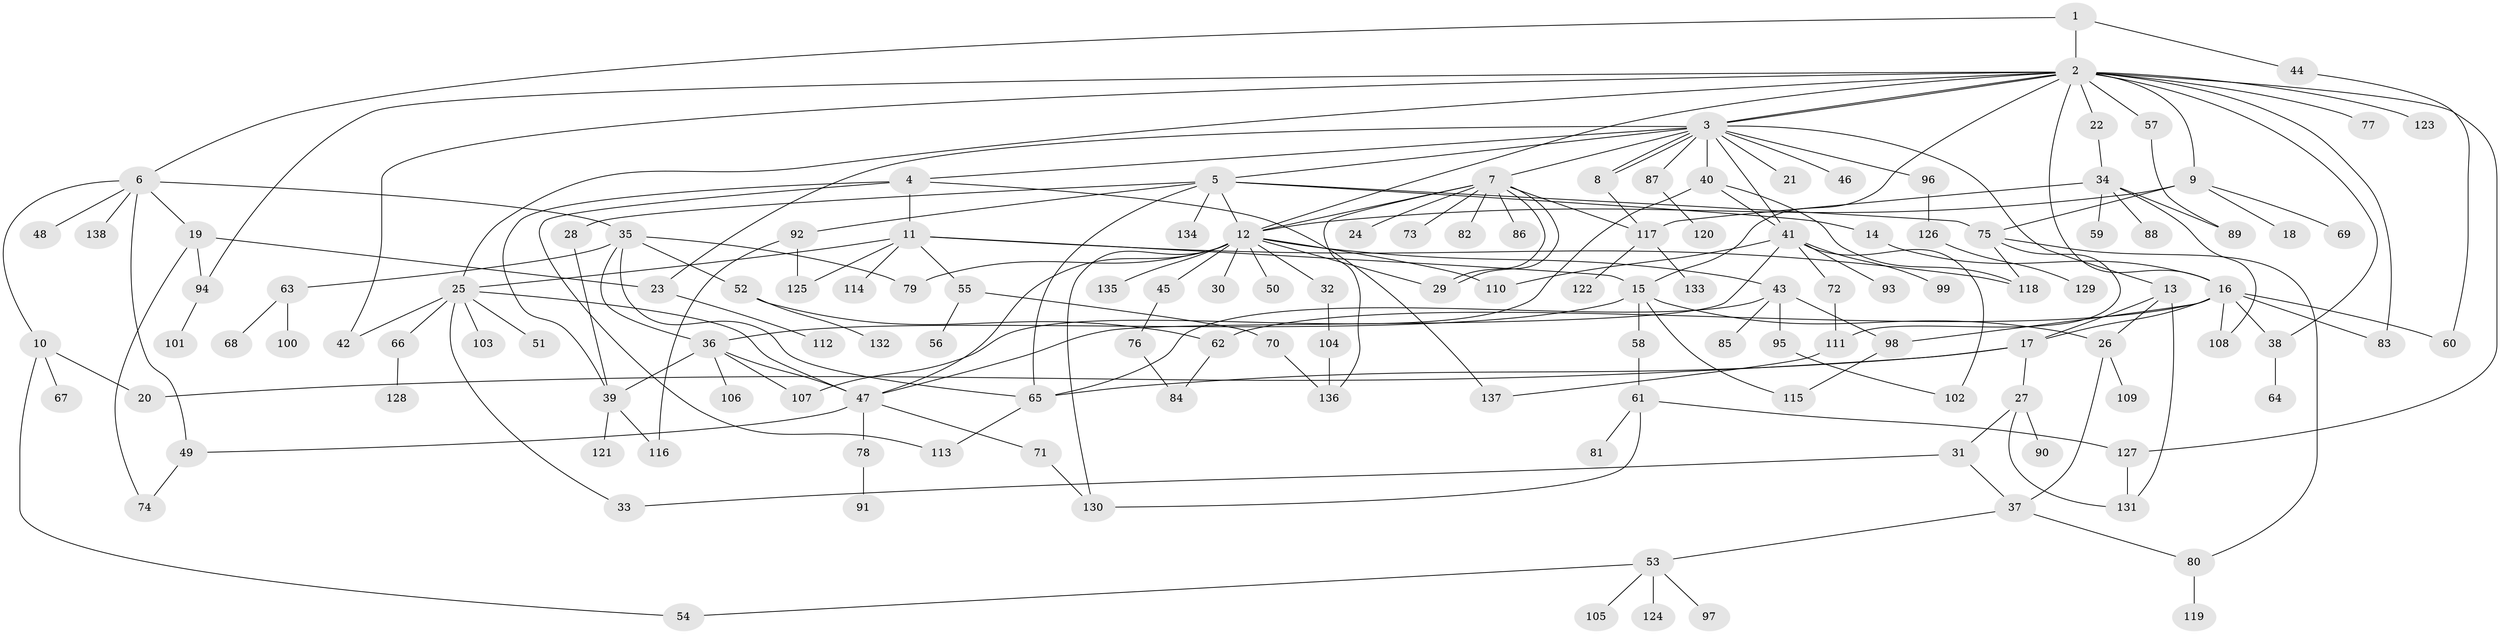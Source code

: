 // coarse degree distribution, {3: 0.10891089108910891, 28: 0.009900990099009901, 13: 0.009900990099009901, 5: 0.04950495049504951, 9: 0.039603960396039604, 8: 0.039603960396039604, 6: 0.039603960396039604, 2: 0.2376237623762376, 10: 0.009900990099009901, 4: 0.009900990099009901, 1: 0.4158415841584158, 7: 0.0297029702970297}
// Generated by graph-tools (version 1.1) at 2025/51/02/27/25 19:51:58]
// undirected, 138 vertices, 199 edges
graph export_dot {
graph [start="1"]
  node [color=gray90,style=filled];
  1;
  2;
  3;
  4;
  5;
  6;
  7;
  8;
  9;
  10;
  11;
  12;
  13;
  14;
  15;
  16;
  17;
  18;
  19;
  20;
  21;
  22;
  23;
  24;
  25;
  26;
  27;
  28;
  29;
  30;
  31;
  32;
  33;
  34;
  35;
  36;
  37;
  38;
  39;
  40;
  41;
  42;
  43;
  44;
  45;
  46;
  47;
  48;
  49;
  50;
  51;
  52;
  53;
  54;
  55;
  56;
  57;
  58;
  59;
  60;
  61;
  62;
  63;
  64;
  65;
  66;
  67;
  68;
  69;
  70;
  71;
  72;
  73;
  74;
  75;
  76;
  77;
  78;
  79;
  80;
  81;
  82;
  83;
  84;
  85;
  86;
  87;
  88;
  89;
  90;
  91;
  92;
  93;
  94;
  95;
  96;
  97;
  98;
  99;
  100;
  101;
  102;
  103;
  104;
  105;
  106;
  107;
  108;
  109;
  110;
  111;
  112;
  113;
  114;
  115;
  116;
  117;
  118;
  119;
  120;
  121;
  122;
  123;
  124;
  125;
  126;
  127;
  128;
  129;
  130;
  131;
  132;
  133;
  134;
  135;
  136;
  137;
  138;
  1 -- 2;
  1 -- 6;
  1 -- 44;
  2 -- 3;
  2 -- 3;
  2 -- 9;
  2 -- 12;
  2 -- 15;
  2 -- 16;
  2 -- 22;
  2 -- 25;
  2 -- 38;
  2 -- 42;
  2 -- 57;
  2 -- 77;
  2 -- 83;
  2 -- 94;
  2 -- 123;
  2 -- 127;
  3 -- 4;
  3 -- 5;
  3 -- 7;
  3 -- 8;
  3 -- 8;
  3 -- 13;
  3 -- 21;
  3 -- 23;
  3 -- 40;
  3 -- 41;
  3 -- 46;
  3 -- 87;
  3 -- 96;
  4 -- 11;
  4 -- 39;
  4 -- 113;
  4 -- 137;
  5 -- 12;
  5 -- 14;
  5 -- 28;
  5 -- 65;
  5 -- 75;
  5 -- 92;
  5 -- 134;
  6 -- 10;
  6 -- 19;
  6 -- 35;
  6 -- 48;
  6 -- 49;
  6 -- 138;
  7 -- 12;
  7 -- 24;
  7 -- 29;
  7 -- 29;
  7 -- 73;
  7 -- 82;
  7 -- 86;
  7 -- 117;
  7 -- 136;
  8 -- 117;
  9 -- 12;
  9 -- 18;
  9 -- 69;
  9 -- 75;
  10 -- 20;
  10 -- 54;
  10 -- 67;
  11 -- 15;
  11 -- 25;
  11 -- 55;
  11 -- 114;
  11 -- 118;
  11 -- 125;
  12 -- 29;
  12 -- 30;
  12 -- 32;
  12 -- 43;
  12 -- 45;
  12 -- 47;
  12 -- 50;
  12 -- 79;
  12 -- 110;
  12 -- 130;
  12 -- 135;
  13 -- 17;
  13 -- 26;
  13 -- 131;
  14 -- 16;
  15 -- 26;
  15 -- 36;
  15 -- 58;
  15 -- 115;
  16 -- 17;
  16 -- 38;
  16 -- 60;
  16 -- 62;
  16 -- 83;
  16 -- 98;
  16 -- 108;
  17 -- 20;
  17 -- 27;
  17 -- 65;
  19 -- 23;
  19 -- 74;
  19 -- 94;
  22 -- 34;
  23 -- 112;
  25 -- 33;
  25 -- 42;
  25 -- 47;
  25 -- 51;
  25 -- 66;
  25 -- 103;
  26 -- 37;
  26 -- 109;
  27 -- 31;
  27 -- 90;
  27 -- 131;
  28 -- 39;
  31 -- 33;
  31 -- 37;
  32 -- 104;
  34 -- 59;
  34 -- 88;
  34 -- 89;
  34 -- 108;
  34 -- 117;
  35 -- 36;
  35 -- 52;
  35 -- 63;
  35 -- 65;
  35 -- 79;
  36 -- 39;
  36 -- 47;
  36 -- 106;
  36 -- 107;
  37 -- 53;
  37 -- 80;
  38 -- 64;
  39 -- 116;
  39 -- 121;
  40 -- 41;
  40 -- 107;
  40 -- 118;
  41 -- 47;
  41 -- 72;
  41 -- 93;
  41 -- 99;
  41 -- 102;
  41 -- 110;
  43 -- 65;
  43 -- 85;
  43 -- 95;
  43 -- 98;
  44 -- 60;
  45 -- 76;
  47 -- 49;
  47 -- 71;
  47 -- 78;
  49 -- 74;
  52 -- 62;
  52 -- 132;
  53 -- 54;
  53 -- 97;
  53 -- 105;
  53 -- 124;
  55 -- 56;
  55 -- 70;
  57 -- 89;
  58 -- 61;
  61 -- 81;
  61 -- 127;
  61 -- 130;
  62 -- 84;
  63 -- 68;
  63 -- 100;
  65 -- 113;
  66 -- 128;
  70 -- 136;
  71 -- 130;
  72 -- 111;
  75 -- 80;
  75 -- 111;
  75 -- 118;
  76 -- 84;
  78 -- 91;
  80 -- 119;
  87 -- 120;
  92 -- 116;
  92 -- 125;
  94 -- 101;
  95 -- 102;
  96 -- 126;
  98 -- 115;
  104 -- 136;
  111 -- 137;
  117 -- 122;
  117 -- 133;
  126 -- 129;
  127 -- 131;
}
